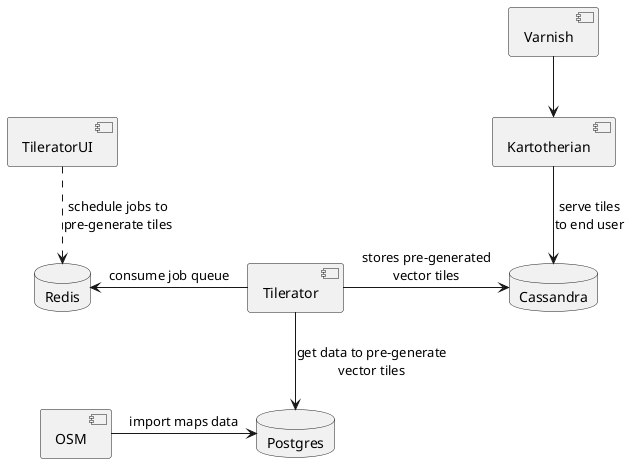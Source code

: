 @startuml

[Varnish]
[Kartotherian]
[Tilerator]
[TileratorUI]
[OSM]
database Cassandra
database Redis
database Postgres

OSM -> Postgres: import maps data
Tilerator -left-> Redis: consume job queue
Tilerator --> Postgres: get data to pre-generate\nvector tiles
Tilerator -> Cassandra: stores pre-generated\nvector tiles

TileratorUI ..> Redis: schedule jobs to\npre-generate tiles

Kartotherian --> Cassandra: serve tiles\nto end user
Varnish --> Kartotherian
@enduml